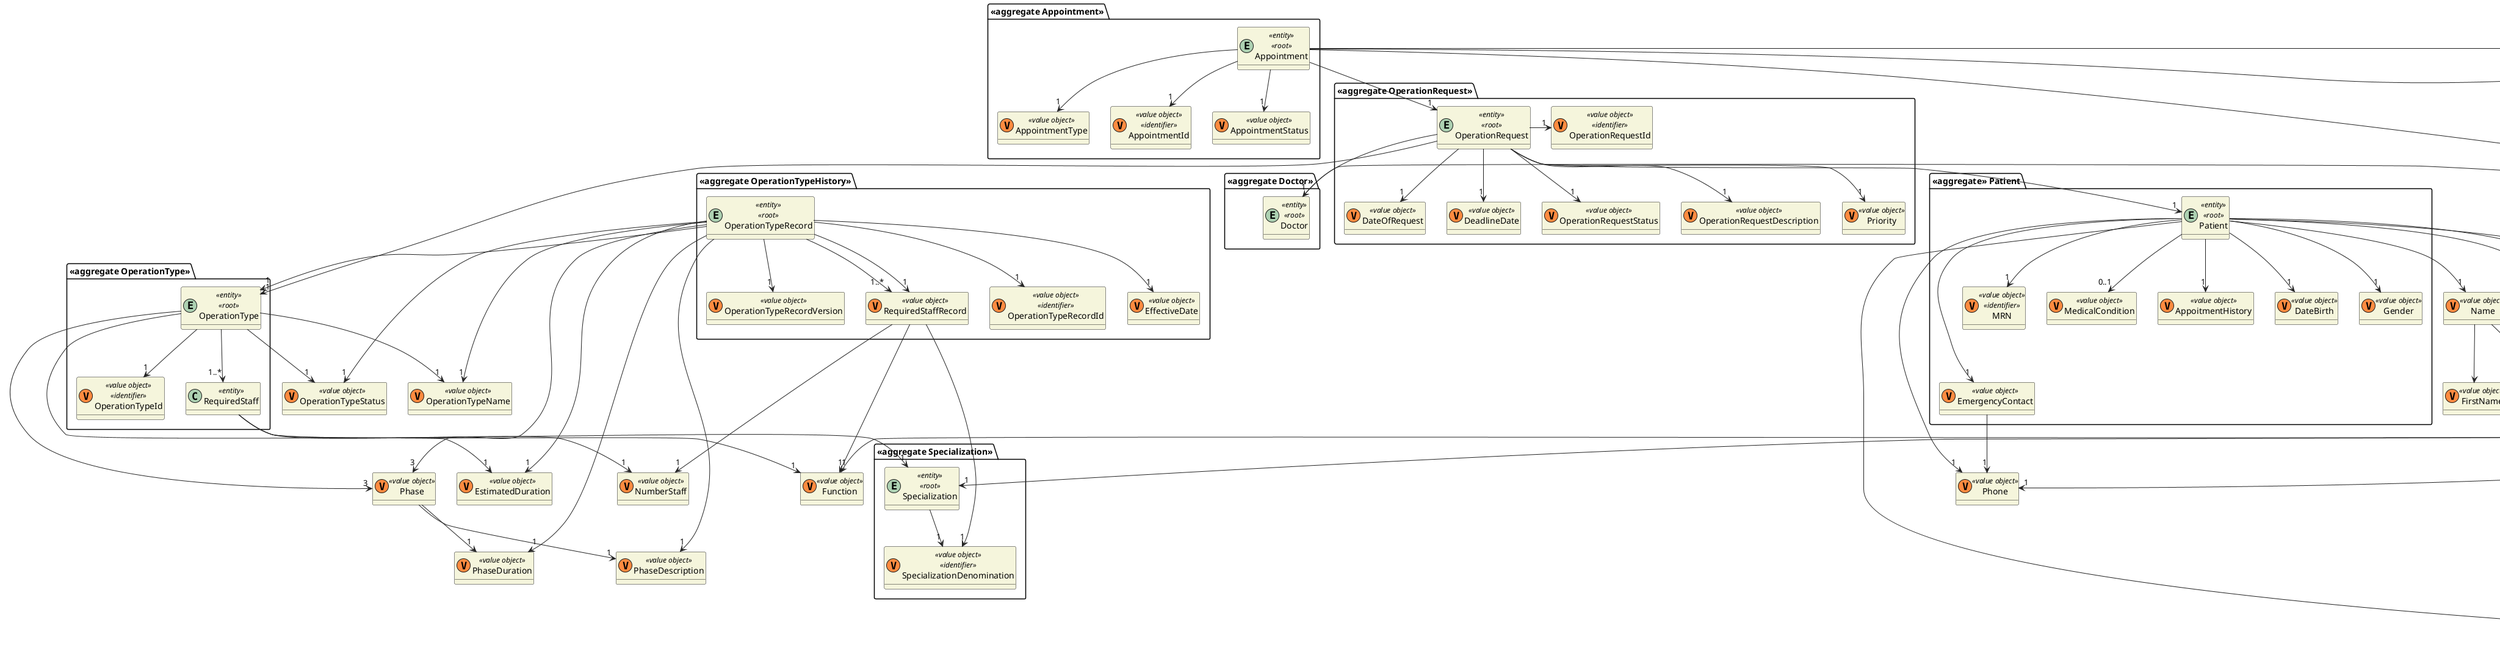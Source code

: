 @startuml
skinparam classAttributeIconSize 0
hide empty attributes
skinparam classBackgroundColor beige
skinparam ArrowColor #222222

class Name <<(V,#FF8B40)value object>> {}

class FirstName <<(V,#FF8B40)value object>> {}
class LastName <<(V,#FF8B40)value object>> {}
class FullName <<(V,#FF8B40)value object>> {}
class Phone <<(V,#FF8B40)value object>> {}
class Email <<(V,#FF8B40)value object>> {}
class Address <<(V,#FF8B40)value object>> {}
class Slot <<(V,#FF8B40)value object>> {}
class Date <<(V,#FF8B40)value object>> {}
class TimeInterval <<(V,#FF8B40)value object>> {}
class Function <<(V,#FF8B40)value object>>  {}
class Status <<(V,#FF8B40)value object>> {}

package "<<aggregate>> Patient" {
    entity Patient <<entity>> <<root>> {}
    class DateBirth <<(V,#FF8B40)value object>> {}
    class Gender <<(V,#FF8B40)value object>> {}
    class EmergencyContact <<(V,#FF8B40)value object>> {}
    class MRN <<(V,#FF8B40)value object>> <<identifier>> {}
    class MedicalCondition <<(V,#FF8B40)value object>> {}
    class AppoitmentHistory <<(V,#FF8B40)value object>> {}
}

package "<<aggregate Staff>>" {
    entity Staff <<entity>><<root>>{}
    class LicenseNumber <<(V,#FF8B40)value object>> <<identifier>> {}
}

package "<<aggregate Doctor>>" {
    entity Doctor <<entity>><<root>>{}
}


package "<<aggregate OperationRequest>>"{
    entity OperationRequest <<entity>> <<root>> {}
    class OperationRequestId <<(V,#FF8B40)value object>> <<identifier>> {}
    class Priority <<(V,#FF8B40)value object>> {}
    class DateOfRequest <<(V,#FF8B40)value object>>  {}
    class DeadlineDate <<(V,#FF8B40)value object>>  {}
    class OperationRequestStatus <<(V,#FF8B40)value object>>
    class OperationRequestDescription <<(V,#FF8B40)value object>>

}

package "<<aggregate OperationType>>"{
    entity OperationType <<entity>> <<root>> {}
    class OperationTypeId <<(V,#FF8B40)value object>> <<identifier>> {}
    class RequiredStaff <<entity>>  {}
}

' Shared Value Objects with Operation Type Record
class EstimatedDuration <<(V,#FF8B40)value object>>  {}
class Phase <<(V,#FF8B40)value object>>  {}
class PhaseDuration <<(V,#FF8B40)value object>>  {}
class PhaseDescription <<(V,#FF8B40)value object>> {}
class OperationTypeStatus <<(V,#FF8B40)value object>> {}
class OperationTypeName <<(V,#FF8B40)value object>>  {}
class NumberStaff <<(V,#FF8B40)value object>>  {}



package "<<aggregate OperationTypeHistory>>"{
    entity OperationTypeRecord <<entity>> <<root>> {}
    class OperationTypeRecordId <<(V,#FF8B40)value object>> <<identifier>> {}
    class EffectiveDate <<(V,#FF8B40)value object>>  {}
    class OperationTypeRecordVersion <<(V,#FF8B40)value object>>  {}
    class RequiredStaffRecord <<(V,#FF8B40)value object>>   {}
}

package "<<aggregate Appointment>>"{
    entity Appointment <<entity>> <<root>> {}
    class AppointmentId <<(V,#FF8B40)value object>> <<identifier>> {}
    class   AppointmentStatus <<(V,#FF8B40)value object>>  {}
    class AppointmentType <<(V,#FF8B40)value object>>  {}
}


package "<<aggregate Specialization>>"{
    entity Specialization <<entity>> <<root>> {}
    class SpecializationDenomination <<(V,#FF8B40)value object>> <<identifier>> {}
}

package "<<aggregate Room>>"{
    entity Room <<entity>> <<root>> {}
    class RoomNumber <<(V,#FF8B40)value object>> <<identifier>> {}
    class RoomType <<(V,#FF8B40)value object>>  {}
    class Capacity <<(V,#FF8B40)value object>>  {}
    class CurrentStatus <<(V,#FF8B40)value object>>  {}
    class AvailableEquipment <<(V,#FF8B40)value object>>  {}
}

package "<<aggregate>> User" {
    entity User <<entity>> <<root>>
    class Username <<(V,#FF8B40) value object>> <<identifier>>
    class Role <<(V,#FF8B40) value object>>
}

package "<<aggregate>> Log" {
    entity Log <<entity>> <<root>>
    class Change <<(V,#FF8B40) value object>>
}

Log ---> "1" Date
Log ---> "1" Change
Log ---> "1" User

User -> "1" Status
User --> Username
User ----> Email
User --> Role

Doctor -> "1" Staff

Name --> FirstName
Name -> LastName
Name --> FullName

Room --> "1" RoomNumber
Room --> "1" RoomType
Room --> "1" Capacity
Room --> "1" CurrentStatus
Room --> "1" AvailableEquipment
Room --> "0..*" Slot

Appointment -> "1" Room

OperationType --> "1" OperationTypeId
OperationType --> "1" OperationTypeStatus
OperationType --> "1" OperationTypeName
OperationType --> "1..*" RequiredStaff
RequiredStaff --> "1" Specialization
RequiredStaff --> "1" Function
RequiredStaff --> "1" NumberStaff
OperationType ---> "1" EstimatedDuration
OperationType ---> "3" Phase
Phase --> "1" PhaseDuration
Phase --> "1" PhaseDescription


OperationTypeRecord --> "1" OperationType
OperationTypeRecord --> "1" OperationTypeRecordId
OperationTypeRecord --> "1" OperationTypeRecordVersion
OperationTypeRecord --> "1" EffectiveDate
OperationTypeRecord --> "1" OperationTypeStatus
OperationTypeRecord --> "1" OperationTypeName
OperationTypeRecord --> "1..*" RequiredStaffRecord
OperationTypeRecord --> "1" EstimatedDuration
OperationTypeRecord --> "3" Phase
OperationTypeRecord --> "1" PhaseDuration
OperationTypeRecord --> "1" PhaseDescription
OperationTypeRecord --> "1" RequiredStaffRecord
RequiredStaffRecord --> "1" NumberStaff
RequiredStaffRecord --> "1" Function
RequiredStaffRecord --> "1" SpecializationDenomination



OperationRequest -> "1" OperationRequestId
OperationRequest --> "1" Priority
OperationRequest --> "1" Patient
OperationRequest --> "1" Doctor
OperationRequest ---> "1" OperationType
OperationRequest --> "1" DateOfRequest
OperationRequest --> "1" DeadlineDate
OperationRequest --> "1" OperationRequestStatus
OperationRequest --> "1" OperationRequestDescription

Appointment --> "1" OperationRequest
Appointment --> "1" Slot
Appointment --> "1" AppointmentId
Appointment --> "1" AppointmentStatus
Appointment --> "1" AppointmentType
Appointment --> "1..*" Staff

Patient -> "1" Status
Patient -> "1" Name
Patient --> "1" DateBirth
Patient --> "1" Gender
Patient ---> "1" EmergencyContact
Patient --> "1" MRN
Patient --> "0..1" MedicalCondition
Patient --> "1" AppoitmentHistory
Patient --> "1" Email
Patient --> "1" Phone
Patient --> "1" Address
Patient---> "0..1" User
EmergencyContact --> "1" Phone

Staff --> "1" Status
Staff --> "1" Name
Staff --> "1" Function
Staff ---> "1" Email
Staff ---> "1" Phone
Staff --> "1" Address
Staff --> "1" LicenseNumber
Staff ---> "0..*" Slot
Staff --> "1" Specialization
Staff -> "1" User

Specialization --> "1" SpecializationDenomination
Slot --> "1" Date
Slot --> "1" TimeInterval

@enduml
